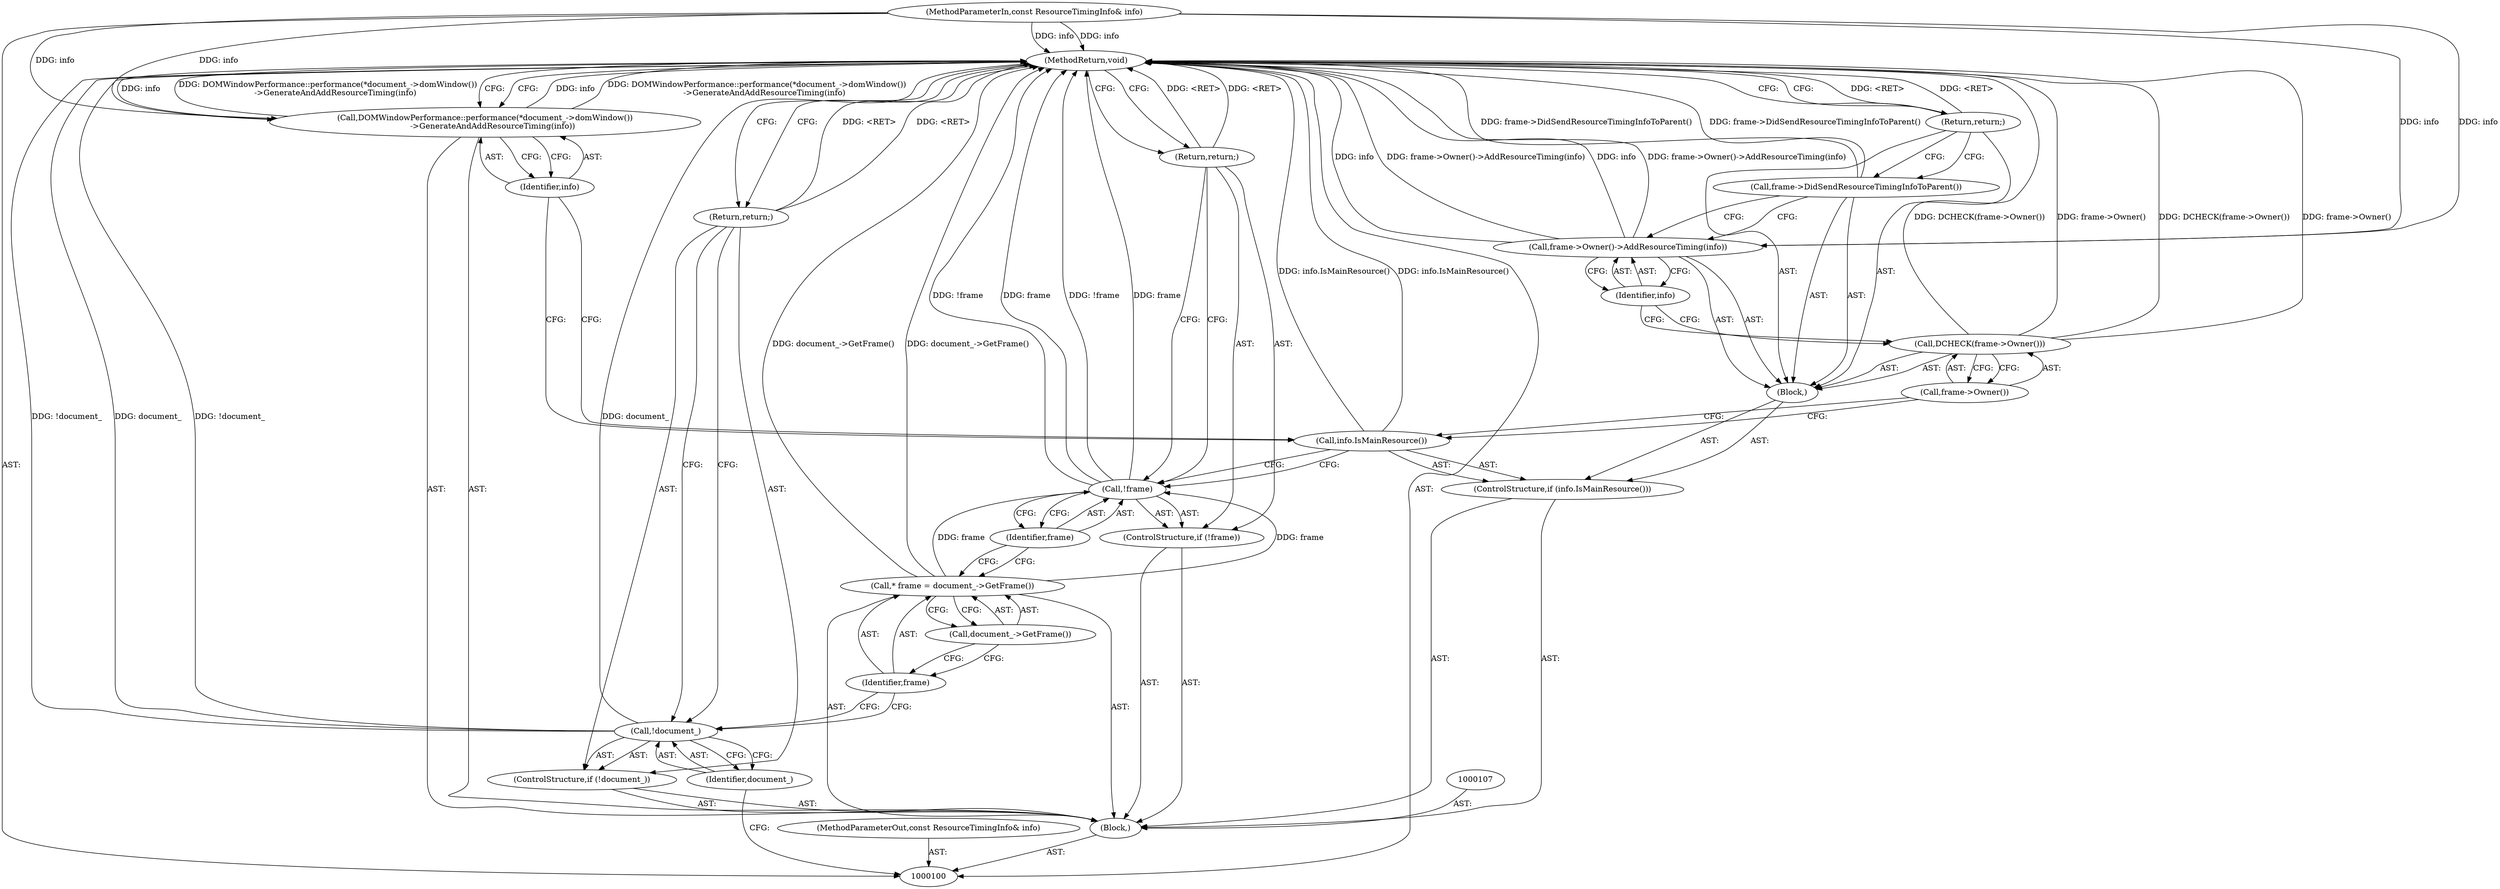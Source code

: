 digraph "1_Chrome_5fe74f831fddb92afa5ddfe46490bb49f083132b_0" {
"1000126" [label="(MethodReturn,void)"];
"1000101" [label="(MethodParameterIn,const ResourceTimingInfo& info)"];
"1000165" [label="(MethodParameterOut,const ResourceTimingInfo& info)"];
"1000102" [label="(Block,)"];
"1000121" [label="(Identifier,info)"];
"1000120" [label="(Call,frame->Owner()->AddResourceTiming(info))"];
"1000122" [label="(Call,frame->DidSendResourceTimingInfoToParent())"];
"1000123" [label="(Return,return;)"];
"1000124" [label="(Call,DOMWindowPerformance::performance(*document_->domWindow())\n      ->GenerateAndAddResourceTiming(info))"];
"1000125" [label="(Identifier,info)"];
"1000103" [label="(ControlStructure,if (!document_))"];
"1000104" [label="(Call,!document_)"];
"1000105" [label="(Identifier,document_)"];
"1000106" [label="(Return,return;)"];
"1000108" [label="(Call,* frame = document_->GetFrame())"];
"1000109" [label="(Identifier,frame)"];
"1000110" [label="(Call,document_->GetFrame())"];
"1000111" [label="(ControlStructure,if (!frame))"];
"1000112" [label="(Call,!frame)"];
"1000113" [label="(Identifier,frame)"];
"1000114" [label="(Return,return;)"];
"1000115" [label="(ControlStructure,if (info.IsMainResource()))"];
"1000117" [label="(Block,)"];
"1000116" [label="(Call,info.IsMainResource())"];
"1000119" [label="(Call,frame->Owner())"];
"1000118" [label="(Call,DCHECK(frame->Owner()))"];
"1000126" -> "1000100"  [label="AST: "];
"1000126" -> "1000106"  [label="CFG: "];
"1000126" -> "1000114"  [label="CFG: "];
"1000126" -> "1000123"  [label="CFG: "];
"1000126" -> "1000124"  [label="CFG: "];
"1000106" -> "1000126"  [label="DDG: <RET>"];
"1000124" -> "1000126"  [label="DDG: info"];
"1000124" -> "1000126"  [label="DDG: DOMWindowPerformance::performance(*document_->domWindow())\n      ->GenerateAndAddResourceTiming(info)"];
"1000104" -> "1000126"  [label="DDG: !document_"];
"1000104" -> "1000126"  [label="DDG: document_"];
"1000120" -> "1000126"  [label="DDG: info"];
"1000120" -> "1000126"  [label="DDG: frame->Owner()->AddResourceTiming(info)"];
"1000118" -> "1000126"  [label="DDG: DCHECK(frame->Owner())"];
"1000118" -> "1000126"  [label="DDG: frame->Owner()"];
"1000112" -> "1000126"  [label="DDG: !frame"];
"1000112" -> "1000126"  [label="DDG: frame"];
"1000122" -> "1000126"  [label="DDG: frame->DidSendResourceTimingInfoToParent()"];
"1000116" -> "1000126"  [label="DDG: info.IsMainResource()"];
"1000101" -> "1000126"  [label="DDG: info"];
"1000108" -> "1000126"  [label="DDG: document_->GetFrame()"];
"1000114" -> "1000126"  [label="DDG: <RET>"];
"1000123" -> "1000126"  [label="DDG: <RET>"];
"1000101" -> "1000100"  [label="AST: "];
"1000101" -> "1000126"  [label="DDG: info"];
"1000101" -> "1000120"  [label="DDG: info"];
"1000101" -> "1000124"  [label="DDG: info"];
"1000165" -> "1000100"  [label="AST: "];
"1000102" -> "1000100"  [label="AST: "];
"1000103" -> "1000102"  [label="AST: "];
"1000107" -> "1000102"  [label="AST: "];
"1000108" -> "1000102"  [label="AST: "];
"1000111" -> "1000102"  [label="AST: "];
"1000115" -> "1000102"  [label="AST: "];
"1000124" -> "1000102"  [label="AST: "];
"1000121" -> "1000120"  [label="AST: "];
"1000121" -> "1000118"  [label="CFG: "];
"1000120" -> "1000121"  [label="CFG: "];
"1000120" -> "1000117"  [label="AST: "];
"1000120" -> "1000121"  [label="CFG: "];
"1000121" -> "1000120"  [label="AST: "];
"1000122" -> "1000120"  [label="CFG: "];
"1000120" -> "1000126"  [label="DDG: info"];
"1000120" -> "1000126"  [label="DDG: frame->Owner()->AddResourceTiming(info)"];
"1000101" -> "1000120"  [label="DDG: info"];
"1000122" -> "1000117"  [label="AST: "];
"1000122" -> "1000120"  [label="CFG: "];
"1000123" -> "1000122"  [label="CFG: "];
"1000122" -> "1000126"  [label="DDG: frame->DidSendResourceTimingInfoToParent()"];
"1000123" -> "1000117"  [label="AST: "];
"1000123" -> "1000122"  [label="CFG: "];
"1000126" -> "1000123"  [label="CFG: "];
"1000123" -> "1000126"  [label="DDG: <RET>"];
"1000124" -> "1000102"  [label="AST: "];
"1000124" -> "1000125"  [label="CFG: "];
"1000125" -> "1000124"  [label="AST: "];
"1000126" -> "1000124"  [label="CFG: "];
"1000124" -> "1000126"  [label="DDG: info"];
"1000124" -> "1000126"  [label="DDG: DOMWindowPerformance::performance(*document_->domWindow())\n      ->GenerateAndAddResourceTiming(info)"];
"1000101" -> "1000124"  [label="DDG: info"];
"1000125" -> "1000124"  [label="AST: "];
"1000125" -> "1000116"  [label="CFG: "];
"1000124" -> "1000125"  [label="CFG: "];
"1000103" -> "1000102"  [label="AST: "];
"1000104" -> "1000103"  [label="AST: "];
"1000106" -> "1000103"  [label="AST: "];
"1000104" -> "1000103"  [label="AST: "];
"1000104" -> "1000105"  [label="CFG: "];
"1000105" -> "1000104"  [label="AST: "];
"1000106" -> "1000104"  [label="CFG: "];
"1000109" -> "1000104"  [label="CFG: "];
"1000104" -> "1000126"  [label="DDG: !document_"];
"1000104" -> "1000126"  [label="DDG: document_"];
"1000105" -> "1000104"  [label="AST: "];
"1000105" -> "1000100"  [label="CFG: "];
"1000104" -> "1000105"  [label="CFG: "];
"1000106" -> "1000103"  [label="AST: "];
"1000106" -> "1000104"  [label="CFG: "];
"1000126" -> "1000106"  [label="CFG: "];
"1000106" -> "1000126"  [label="DDG: <RET>"];
"1000108" -> "1000102"  [label="AST: "];
"1000108" -> "1000110"  [label="CFG: "];
"1000109" -> "1000108"  [label="AST: "];
"1000110" -> "1000108"  [label="AST: "];
"1000113" -> "1000108"  [label="CFG: "];
"1000108" -> "1000126"  [label="DDG: document_->GetFrame()"];
"1000108" -> "1000112"  [label="DDG: frame"];
"1000109" -> "1000108"  [label="AST: "];
"1000109" -> "1000104"  [label="CFG: "];
"1000110" -> "1000109"  [label="CFG: "];
"1000110" -> "1000108"  [label="AST: "];
"1000110" -> "1000109"  [label="CFG: "];
"1000108" -> "1000110"  [label="CFG: "];
"1000111" -> "1000102"  [label="AST: "];
"1000112" -> "1000111"  [label="AST: "];
"1000114" -> "1000111"  [label="AST: "];
"1000112" -> "1000111"  [label="AST: "];
"1000112" -> "1000113"  [label="CFG: "];
"1000113" -> "1000112"  [label="AST: "];
"1000114" -> "1000112"  [label="CFG: "];
"1000116" -> "1000112"  [label="CFG: "];
"1000112" -> "1000126"  [label="DDG: !frame"];
"1000112" -> "1000126"  [label="DDG: frame"];
"1000108" -> "1000112"  [label="DDG: frame"];
"1000113" -> "1000112"  [label="AST: "];
"1000113" -> "1000108"  [label="CFG: "];
"1000112" -> "1000113"  [label="CFG: "];
"1000114" -> "1000111"  [label="AST: "];
"1000114" -> "1000112"  [label="CFG: "];
"1000126" -> "1000114"  [label="CFG: "];
"1000114" -> "1000126"  [label="DDG: <RET>"];
"1000115" -> "1000102"  [label="AST: "];
"1000116" -> "1000115"  [label="AST: "];
"1000117" -> "1000115"  [label="AST: "];
"1000117" -> "1000115"  [label="AST: "];
"1000118" -> "1000117"  [label="AST: "];
"1000120" -> "1000117"  [label="AST: "];
"1000122" -> "1000117"  [label="AST: "];
"1000123" -> "1000117"  [label="AST: "];
"1000116" -> "1000115"  [label="AST: "];
"1000116" -> "1000112"  [label="CFG: "];
"1000119" -> "1000116"  [label="CFG: "];
"1000125" -> "1000116"  [label="CFG: "];
"1000116" -> "1000126"  [label="DDG: info.IsMainResource()"];
"1000119" -> "1000118"  [label="AST: "];
"1000119" -> "1000116"  [label="CFG: "];
"1000118" -> "1000119"  [label="CFG: "];
"1000118" -> "1000117"  [label="AST: "];
"1000118" -> "1000119"  [label="CFG: "];
"1000119" -> "1000118"  [label="AST: "];
"1000121" -> "1000118"  [label="CFG: "];
"1000118" -> "1000126"  [label="DDG: DCHECK(frame->Owner())"];
"1000118" -> "1000126"  [label="DDG: frame->Owner()"];
}
